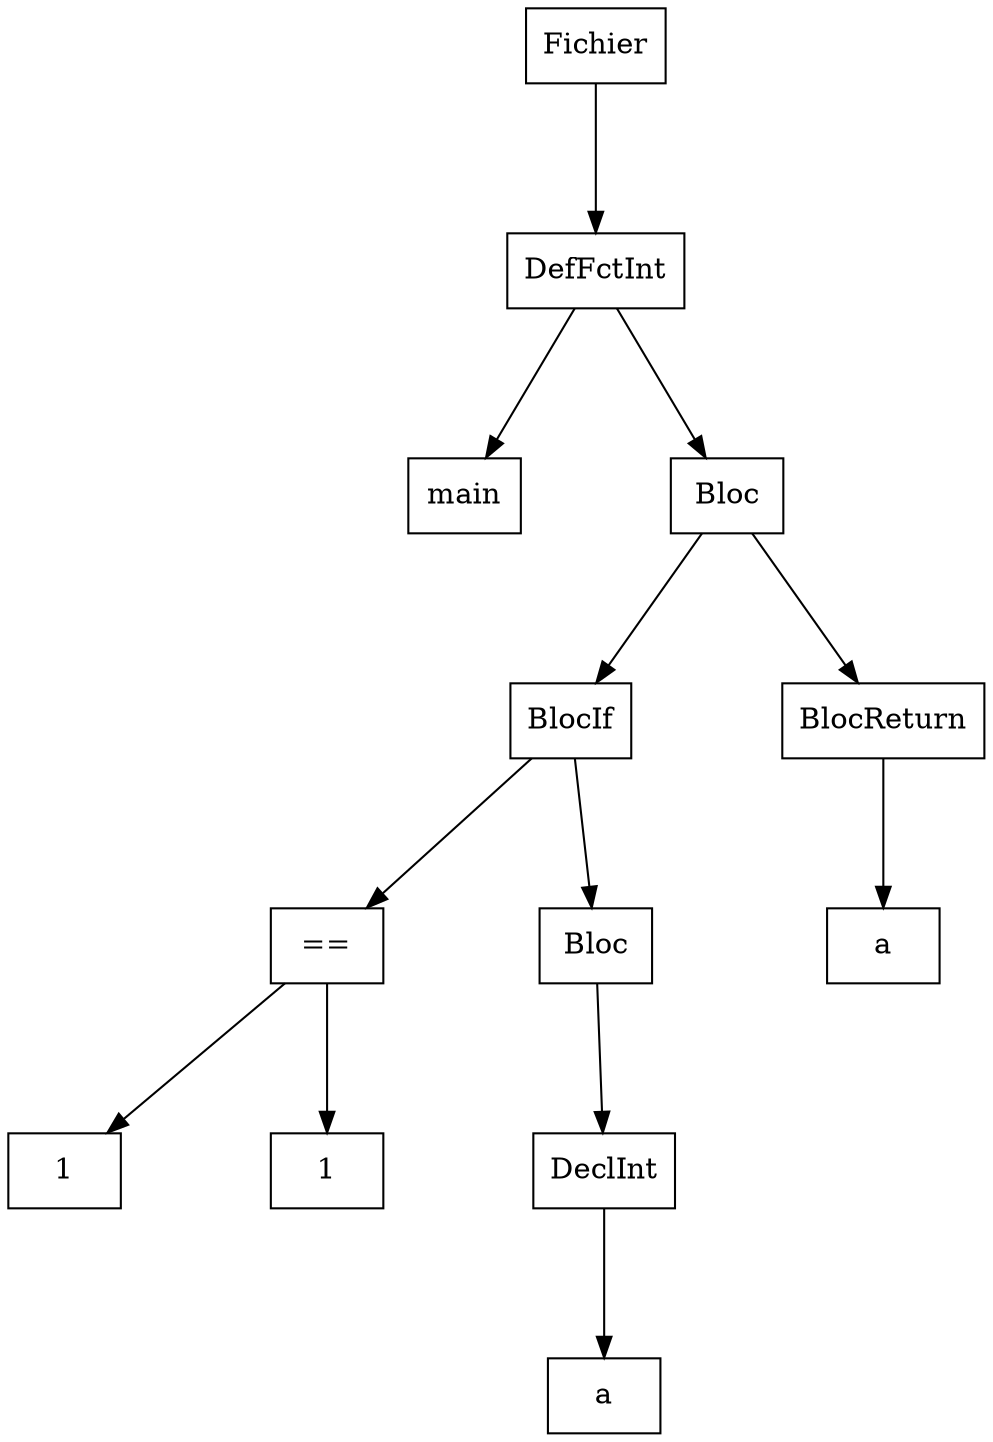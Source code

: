 digraph "ast"{

	nodesep=1;
	ranksep=1;

	N0 [label="Fichier", shape="box"];
	N1 [label="DefFctInt", shape="box"];
	N2 [label="main", shape="box"];
	N3 [label="Bloc", shape="box"];
	N4 [label="BlocIf", shape="box"];
	N5 [label="==", shape="box"];
	N6 [label="1", shape="box"];
	N7 [label="1", shape="box"];
	N8 [label="Bloc", shape="box"];
	N9 [label="DeclInt", shape="box"];
	N10 [label="a", shape="box"];
	N11 [label="BlocReturn", shape="box"];
	N12 [label="a", shape="box"];

	N1 -> N2; 
	N5 -> N6; 
	N5 -> N7; 
	N4 -> N5; 
	N9 -> N10; 
	N8 -> N9; 
	N4 -> N8; 
	N3 -> N4; 
	N11 -> N12; 
	N3 -> N11; 
	N1 -> N3; 
	N0 -> N1; 
}

